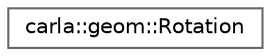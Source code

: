 digraph "类继承关系图"
{
 // INTERACTIVE_SVG=YES
 // LATEX_PDF_SIZE
  bgcolor="transparent";
  edge [fontname=Helvetica,fontsize=10,labelfontname=Helvetica,labelfontsize=10];
  node [fontname=Helvetica,fontsize=10,shape=box,height=0.2,width=0.4];
  rankdir="LR";
  Node0 [id="Node000000",label="carla::geom::Rotation",height=0.2,width=0.4,color="grey40", fillcolor="white", style="filled",URL="$d8/dba/classcarla_1_1geom_1_1Rotation.html",tooltip=" "];
}
